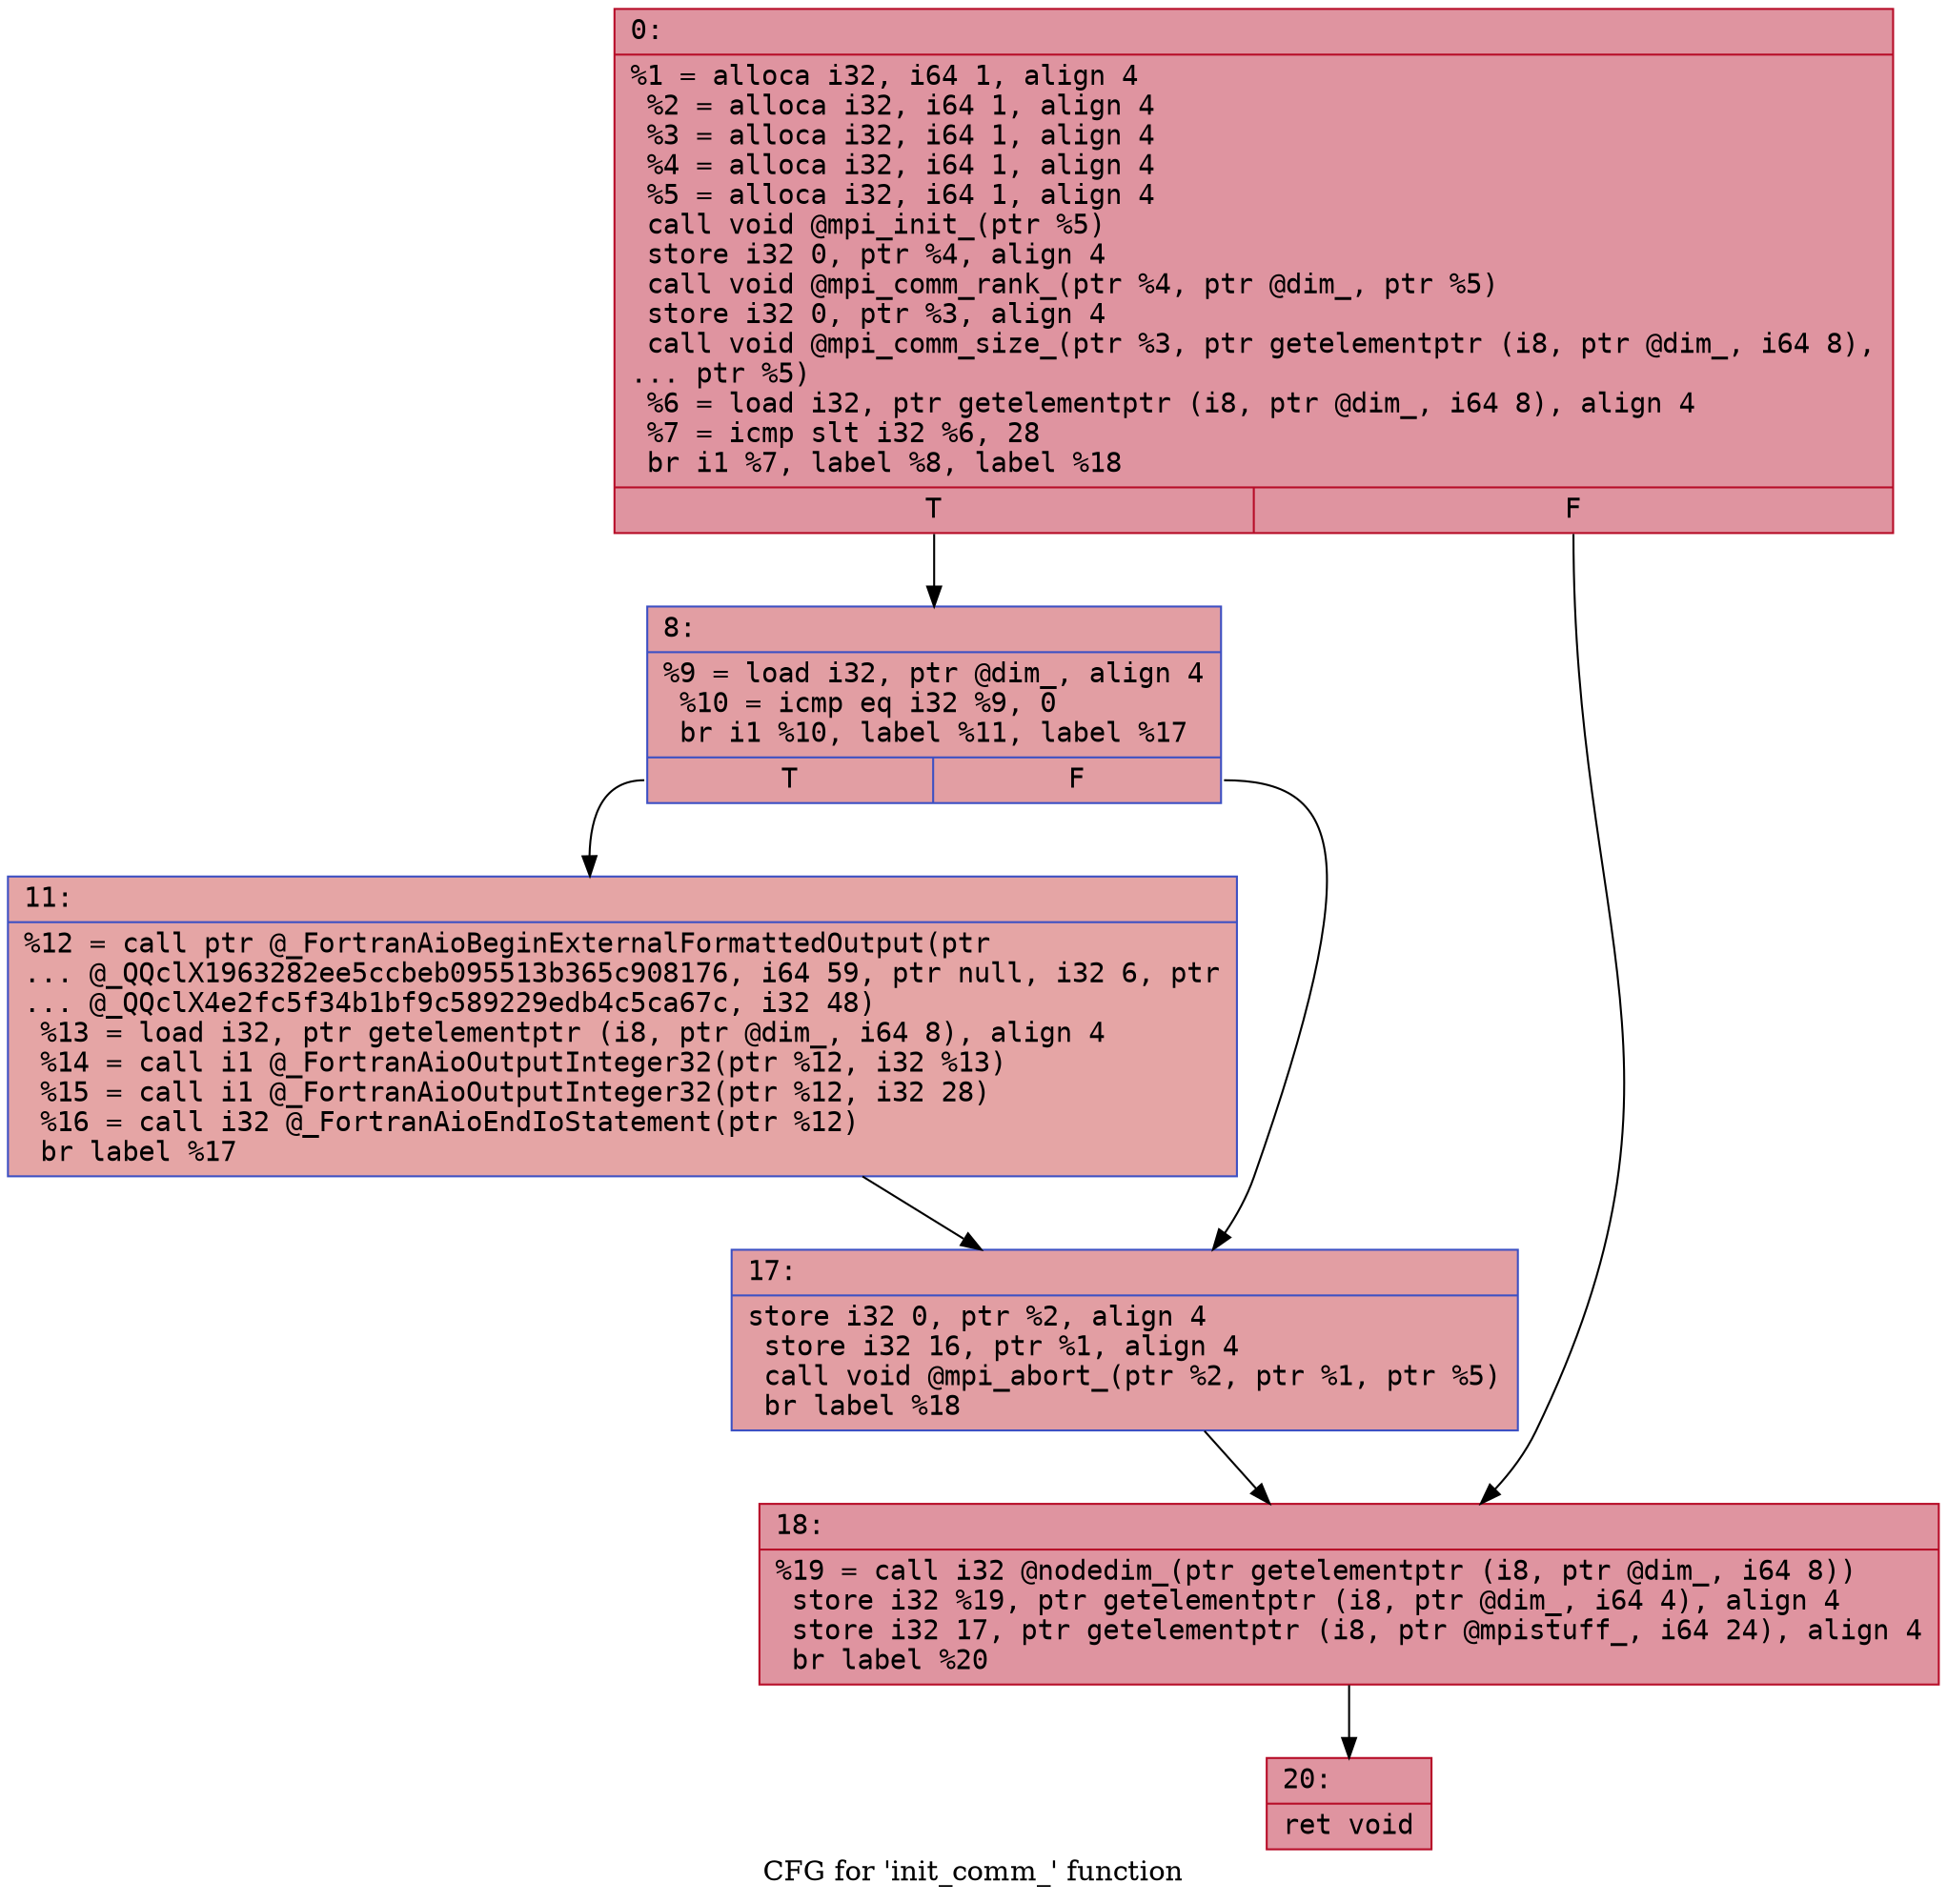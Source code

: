 digraph "CFG for 'init_comm_' function" {
	label="CFG for 'init_comm_' function";

	Node0x559abcd81a70 [shape=record,color="#b70d28ff", style=filled, fillcolor="#b70d2870" fontname="Courier",label="{0:\l|  %1 = alloca i32, i64 1, align 4\l  %2 = alloca i32, i64 1, align 4\l  %3 = alloca i32, i64 1, align 4\l  %4 = alloca i32, i64 1, align 4\l  %5 = alloca i32, i64 1, align 4\l  call void @mpi_init_(ptr %5)\l  store i32 0, ptr %4, align 4\l  call void @mpi_comm_rank_(ptr %4, ptr @dim_, ptr %5)\l  store i32 0, ptr %3, align 4\l  call void @mpi_comm_size_(ptr %3, ptr getelementptr (i8, ptr @dim_, i64 8),\l... ptr %5)\l  %6 = load i32, ptr getelementptr (i8, ptr @dim_, i64 8), align 4\l  %7 = icmp slt i32 %6, 28\l  br i1 %7, label %8, label %18\l|{<s0>T|<s1>F}}"];
	Node0x559abcd81a70:s0 -> Node0x559abcd7e830[tooltip="0 -> 8\nProbability 50.00%" ];
	Node0x559abcd81a70:s1 -> Node0x559abcd7e880[tooltip="0 -> 18\nProbability 50.00%" ];
	Node0x559abcd7e830 [shape=record,color="#3d50c3ff", style=filled, fillcolor="#be242e70" fontname="Courier",label="{8:\l|  %9 = load i32, ptr @dim_, align 4\l  %10 = icmp eq i32 %9, 0\l  br i1 %10, label %11, label %17\l|{<s0>T|<s1>F}}"];
	Node0x559abcd7e830:s0 -> Node0x559abcd7ead0[tooltip="8 -> 11\nProbability 37.50%" ];
	Node0x559abcd7e830:s1 -> Node0x559abcd7eb20[tooltip="8 -> 17\nProbability 62.50%" ];
	Node0x559abcd7ead0 [shape=record,color="#3d50c3ff", style=filled, fillcolor="#c5333470" fontname="Courier",label="{11:\l|  %12 = call ptr @_FortranAioBeginExternalFormattedOutput(ptr\l... @_QQclX1963282ee5ccbeb095513b365c908176, i64 59, ptr null, i32 6, ptr\l... @_QQclX4e2fc5f34b1bf9c589229edb4c5ca67c, i32 48)\l  %13 = load i32, ptr getelementptr (i8, ptr @dim_, i64 8), align 4\l  %14 = call i1 @_FortranAioOutputInteger32(ptr %12, i32 %13)\l  %15 = call i1 @_FortranAioOutputInteger32(ptr %12, i32 28)\l  %16 = call i32 @_FortranAioEndIoStatement(ptr %12)\l  br label %17\l}"];
	Node0x559abcd7ead0 -> Node0x559abcd7eb20[tooltip="11 -> 17\nProbability 100.00%" ];
	Node0x559abcd7eb20 [shape=record,color="#3d50c3ff", style=filled, fillcolor="#be242e70" fontname="Courier",label="{17:\l|  store i32 0, ptr %2, align 4\l  store i32 16, ptr %1, align 4\l  call void @mpi_abort_(ptr %2, ptr %1, ptr %5)\l  br label %18\l}"];
	Node0x559abcd7eb20 -> Node0x559abcd7e880[tooltip="17 -> 18\nProbability 100.00%" ];
	Node0x559abcd7e880 [shape=record,color="#b70d28ff", style=filled, fillcolor="#b70d2870" fontname="Courier",label="{18:\l|  %19 = call i32 @nodedim_(ptr getelementptr (i8, ptr @dim_, i64 8))\l  store i32 %19, ptr getelementptr (i8, ptr @dim_, i64 4), align 4\l  store i32 17, ptr getelementptr (i8, ptr @mpistuff_, i64 24), align 4\l  br label %20\l}"];
	Node0x559abcd7e880 -> Node0x559abcd84c30[tooltip="18 -> 20\nProbability 100.00%" ];
	Node0x559abcd84c30 [shape=record,color="#b70d28ff", style=filled, fillcolor="#b70d2870" fontname="Courier",label="{20:\l|  ret void\l}"];
}
